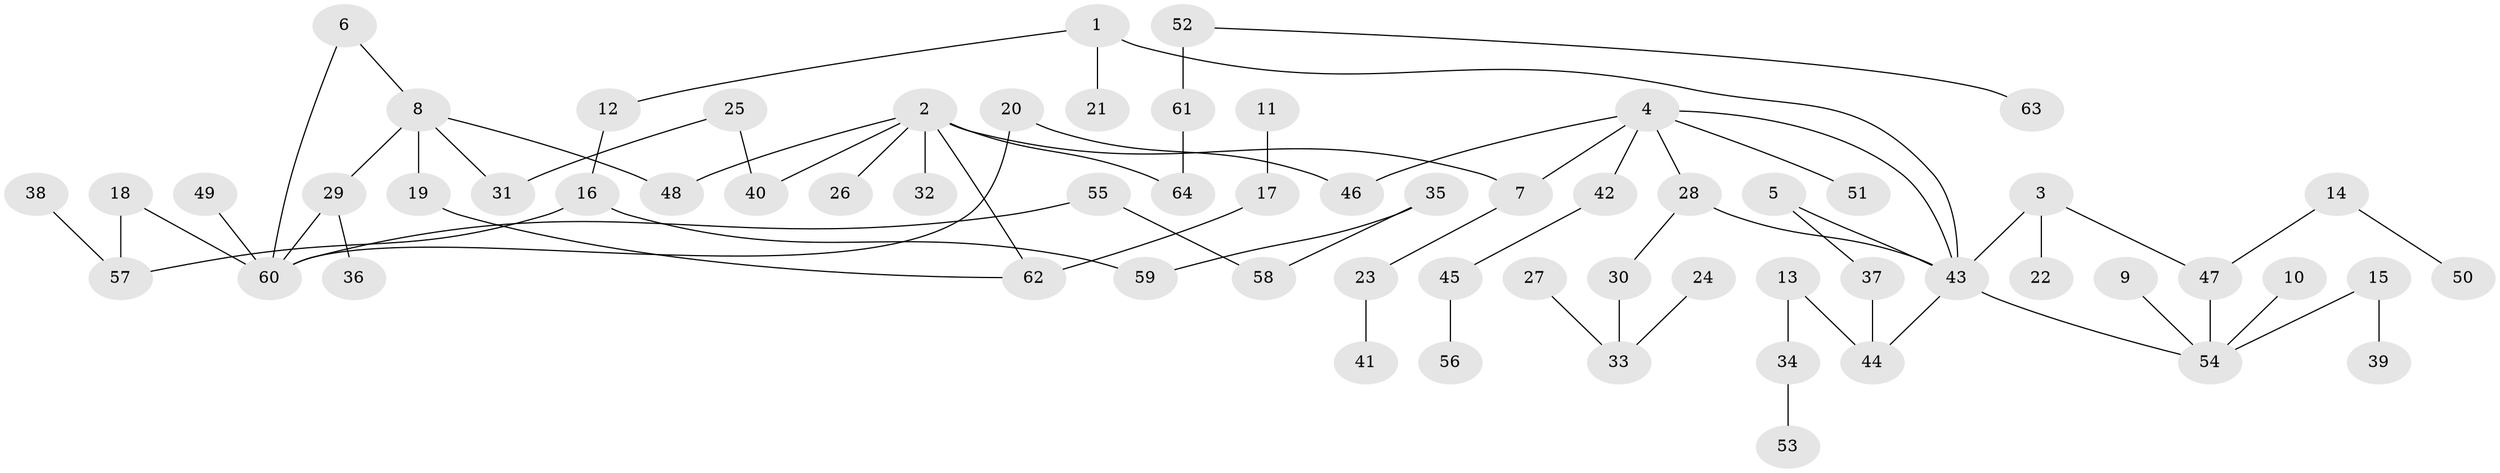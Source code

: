 // original degree distribution, {4: 0.09448818897637795, 8: 0.015748031496062992, 3: 0.15748031496062992, 5: 0.015748031496062992, 7: 0.007874015748031496, 6: 0.007874015748031496, 2: 0.2677165354330709, 1: 0.4330708661417323}
// Generated by graph-tools (version 1.1) at 2025/01/03/09/25 03:01:04]
// undirected, 64 vertices, 72 edges
graph export_dot {
graph [start="1"]
  node [color=gray90,style=filled];
  1;
  2;
  3;
  4;
  5;
  6;
  7;
  8;
  9;
  10;
  11;
  12;
  13;
  14;
  15;
  16;
  17;
  18;
  19;
  20;
  21;
  22;
  23;
  24;
  25;
  26;
  27;
  28;
  29;
  30;
  31;
  32;
  33;
  34;
  35;
  36;
  37;
  38;
  39;
  40;
  41;
  42;
  43;
  44;
  45;
  46;
  47;
  48;
  49;
  50;
  51;
  52;
  53;
  54;
  55;
  56;
  57;
  58;
  59;
  60;
  61;
  62;
  63;
  64;
  1 -- 12 [weight=1.0];
  1 -- 21 [weight=1.0];
  1 -- 43 [weight=1.0];
  2 -- 7 [weight=1.0];
  2 -- 26 [weight=1.0];
  2 -- 32 [weight=1.0];
  2 -- 40 [weight=1.0];
  2 -- 48 [weight=1.0];
  2 -- 62 [weight=1.0];
  2 -- 64 [weight=1.0];
  3 -- 22 [weight=1.0];
  3 -- 43 [weight=1.0];
  3 -- 47 [weight=1.0];
  4 -- 7 [weight=1.0];
  4 -- 28 [weight=1.0];
  4 -- 42 [weight=1.0];
  4 -- 43 [weight=1.0];
  4 -- 46 [weight=1.0];
  4 -- 51 [weight=1.0];
  5 -- 37 [weight=1.0];
  5 -- 43 [weight=1.0];
  6 -- 8 [weight=1.0];
  6 -- 60 [weight=1.0];
  7 -- 23 [weight=1.0];
  8 -- 19 [weight=1.0];
  8 -- 29 [weight=1.0];
  8 -- 31 [weight=1.0];
  8 -- 48 [weight=1.0];
  9 -- 54 [weight=1.0];
  10 -- 54 [weight=1.0];
  11 -- 17 [weight=1.0];
  12 -- 16 [weight=1.0];
  13 -- 34 [weight=1.0];
  13 -- 44 [weight=1.0];
  14 -- 47 [weight=1.0];
  14 -- 50 [weight=1.0];
  15 -- 39 [weight=1.0];
  15 -- 54 [weight=1.0];
  16 -- 57 [weight=1.0];
  16 -- 59 [weight=1.0];
  17 -- 62 [weight=1.0];
  18 -- 57 [weight=1.0];
  18 -- 60 [weight=1.0];
  19 -- 62 [weight=1.0];
  20 -- 46 [weight=1.0];
  20 -- 60 [weight=1.0];
  23 -- 41 [weight=1.0];
  24 -- 33 [weight=1.0];
  25 -- 31 [weight=1.0];
  25 -- 40 [weight=1.0];
  27 -- 33 [weight=1.0];
  28 -- 30 [weight=1.0];
  28 -- 43 [weight=1.0];
  29 -- 36 [weight=1.0];
  29 -- 60 [weight=1.0];
  30 -- 33 [weight=1.0];
  34 -- 53 [weight=1.0];
  35 -- 58 [weight=1.0];
  35 -- 59 [weight=1.0];
  37 -- 44 [weight=1.0];
  38 -- 57 [weight=1.0];
  42 -- 45 [weight=1.0];
  43 -- 44 [weight=1.0];
  43 -- 54 [weight=1.0];
  45 -- 56 [weight=1.0];
  47 -- 54 [weight=1.0];
  49 -- 60 [weight=1.0];
  52 -- 61 [weight=1.0];
  52 -- 63 [weight=1.0];
  55 -- 58 [weight=1.0];
  55 -- 60 [weight=1.0];
  61 -- 64 [weight=1.0];
}
